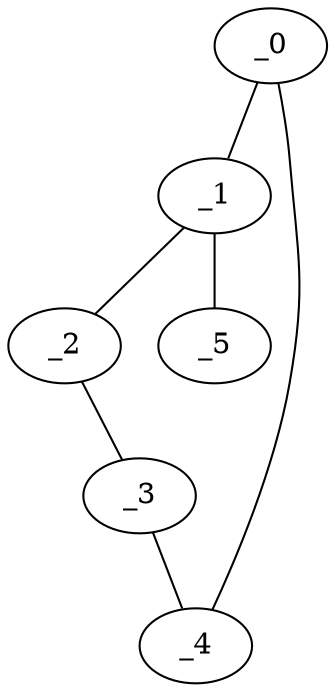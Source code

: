 graph MP1_0050 {
	_0	 [x="1.2964",
		y="1.18542"];
	_1	 [x="2.5",
		y="2.99"];
	_0 -- _1;
	_4	 [x="0.491282",
		y="3.15605"];
	_0 -- _4;
	_2	 [x="2.59405",
		y="0.544259"];
	_1 -- _2;
	_5	 [x="2.61486",
		y="0.566318"];
	_1 -- _5;
	_3	 [x="0.45768",
		y="0.573547"];
	_2 -- _3;
	_3 -- _4;
}
